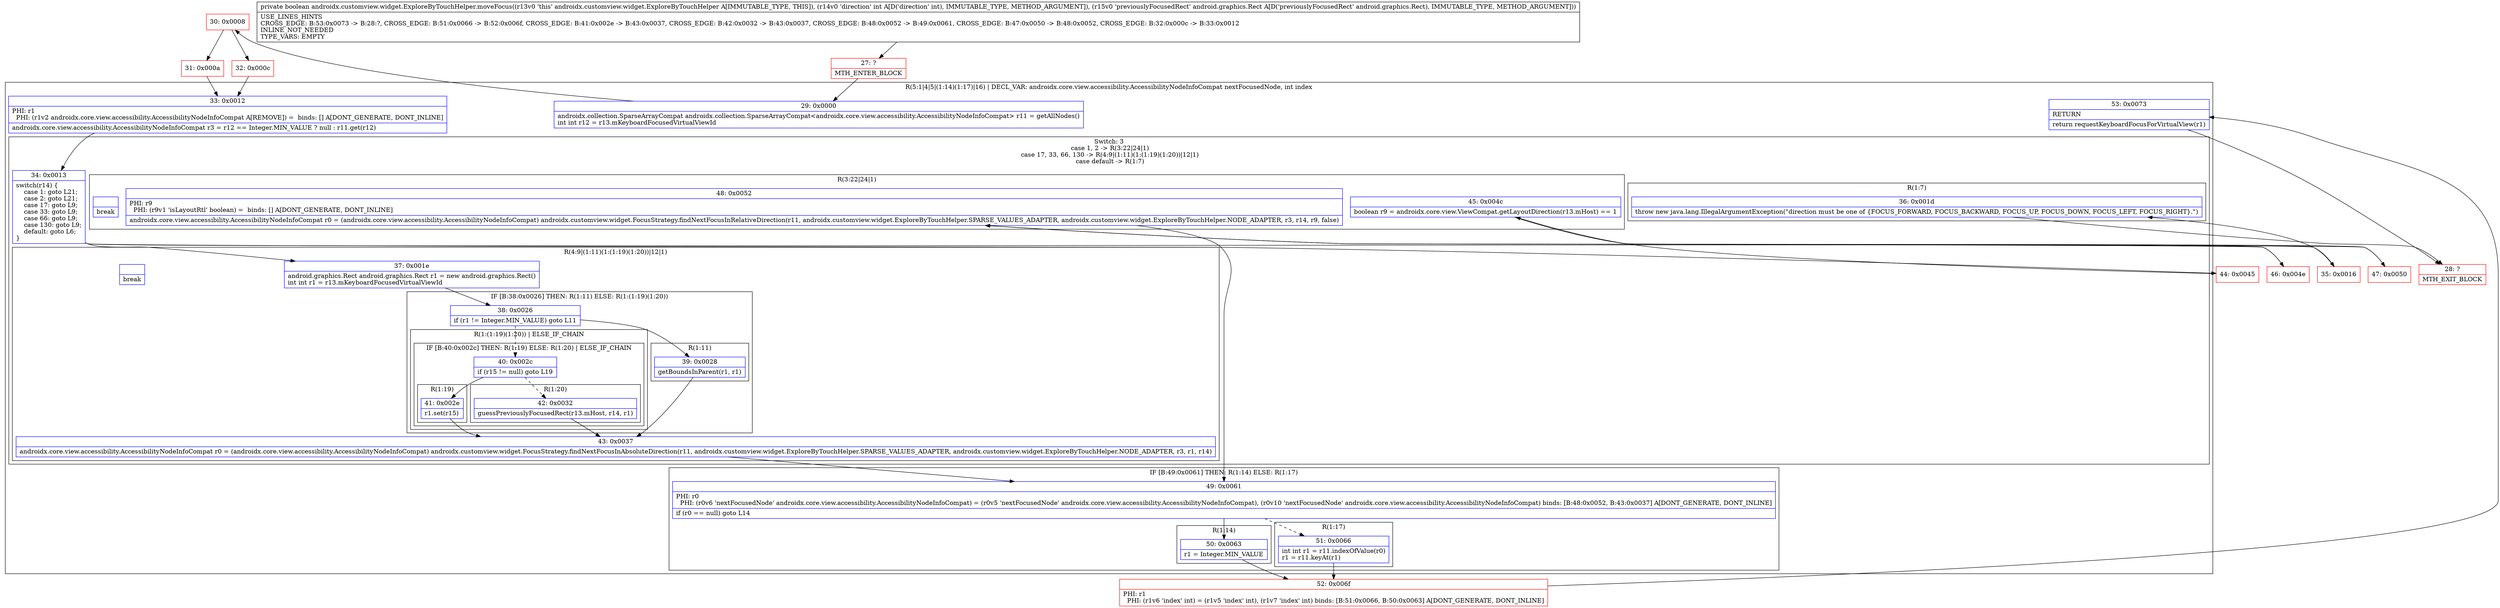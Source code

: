 digraph "CFG forandroidx.customview.widget.ExploreByTouchHelper.moveFocus(ILandroid\/graphics\/Rect;)Z" {
subgraph cluster_Region_1902314261 {
label = "R(5:1|4|5|(1:14)(1:17)|16) | DECL_VAR: androidx.core.view.accessibility.AccessibilityNodeInfoCompat nextFocusedNode, int index\l";
node [shape=record,color=blue];
Node_29 [shape=record,label="{29\:\ 0x0000|androidx.collection.SparseArrayCompat androidx.collection.SparseArrayCompat\<androidx.core.view.accessibility.AccessibilityNodeInfoCompat\> r11 = getAllNodes()\lint int r12 = r13.mKeyboardFocusedVirtualViewId\l}"];
Node_33 [shape=record,label="{33\:\ 0x0012|PHI: r1 \l  PHI: (r1v2 androidx.core.view.accessibility.AccessibilityNodeInfoCompat A[REMOVE]) =  binds: [] A[DONT_GENERATE, DONT_INLINE]\l|androidx.core.view.accessibility.AccessibilityNodeInfoCompat r3 = r12 == Integer.MIN_VALUE ? null : r11.get(r12)\l}"];
subgraph cluster_SwitchRegion_87633157 {
label = "Switch: 3
 case 1, 2 -> R(3:22|24|1)
 case 17, 33, 66, 130 -> R(4:9|(1:11)(1:(1:19)(1:20))|12|1)
 case default -> R(1:7)";
node [shape=record,color=blue];
Node_34 [shape=record,label="{34\:\ 0x0013|switch(r14) \{\l    case 1: goto L21;\l    case 2: goto L21;\l    case 17: goto L9;\l    case 33: goto L9;\l    case 66: goto L9;\l    case 130: goto L9;\l    default: goto L6;\l\}\l}"];
subgraph cluster_Region_1722863117 {
label = "R(3:22|24|1)";
node [shape=record,color=blue];
Node_45 [shape=record,label="{45\:\ 0x004c|boolean r9 = androidx.core.view.ViewCompat.getLayoutDirection(r13.mHost) == 1\l}"];
Node_48 [shape=record,label="{48\:\ 0x0052|PHI: r9 \l  PHI: (r9v1 'isLayoutRtl' boolean) =  binds: [] A[DONT_GENERATE, DONT_INLINE]\l|androidx.core.view.accessibility.AccessibilityNodeInfoCompat r0 = (androidx.core.view.accessibility.AccessibilityNodeInfoCompat) androidx.customview.widget.FocusStrategy.findNextFocusInRelativeDirection(r11, androidx.customview.widget.ExploreByTouchHelper.SPARSE_VALUES_ADAPTER, androidx.customview.widget.ExploreByTouchHelper.NODE_ADAPTER, r3, r14, r9, false)\l}"];
Node_InsnContainer_1214651842 [shape=record,label="{|break\l}"];
}
subgraph cluster_Region_1293151330 {
label = "R(4:9|(1:11)(1:(1:19)(1:20))|12|1)";
node [shape=record,color=blue];
Node_37 [shape=record,label="{37\:\ 0x001e|android.graphics.Rect android.graphics.Rect r1 = new android.graphics.Rect()\lint int r1 = r13.mKeyboardFocusedVirtualViewId\l}"];
subgraph cluster_IfRegion_44568875 {
label = "IF [B:38:0x0026] THEN: R(1:11) ELSE: R(1:(1:19)(1:20))";
node [shape=record,color=blue];
Node_38 [shape=record,label="{38\:\ 0x0026|if (r1 != Integer.MIN_VALUE) goto L11\l}"];
subgraph cluster_Region_801402849 {
label = "R(1:11)";
node [shape=record,color=blue];
Node_39 [shape=record,label="{39\:\ 0x0028|getBoundsInParent(r1, r1)\l}"];
}
subgraph cluster_Region_611356434 {
label = "R(1:(1:19)(1:20)) | ELSE_IF_CHAIN\l";
node [shape=record,color=blue];
subgraph cluster_IfRegion_1311702027 {
label = "IF [B:40:0x002c] THEN: R(1:19) ELSE: R(1:20) | ELSE_IF_CHAIN\l";
node [shape=record,color=blue];
Node_40 [shape=record,label="{40\:\ 0x002c|if (r15 != null) goto L19\l}"];
subgraph cluster_Region_2103895687 {
label = "R(1:19)";
node [shape=record,color=blue];
Node_41 [shape=record,label="{41\:\ 0x002e|r1.set(r15)\l}"];
}
subgraph cluster_Region_1831259545 {
label = "R(1:20)";
node [shape=record,color=blue];
Node_42 [shape=record,label="{42\:\ 0x0032|guessPreviouslyFocusedRect(r13.mHost, r14, r1)\l}"];
}
}
}
}
Node_43 [shape=record,label="{43\:\ 0x0037|androidx.core.view.accessibility.AccessibilityNodeInfoCompat r0 = (androidx.core.view.accessibility.AccessibilityNodeInfoCompat) androidx.customview.widget.FocusStrategy.findNextFocusInAbsoluteDirection(r11, androidx.customview.widget.ExploreByTouchHelper.SPARSE_VALUES_ADAPTER, androidx.customview.widget.ExploreByTouchHelper.NODE_ADAPTER, r3, r1, r14)\l}"];
Node_InsnContainer_36942286 [shape=record,label="{|break\l}"];
}
subgraph cluster_Region_2051220551 {
label = "R(1:7)";
node [shape=record,color=blue];
Node_36 [shape=record,label="{36\:\ 0x001d|throw new java.lang.IllegalArgumentException(\"direction must be one of \{FOCUS_FORWARD, FOCUS_BACKWARD, FOCUS_UP, FOCUS_DOWN, FOCUS_LEFT, FOCUS_RIGHT\}.\")\l}"];
}
}
subgraph cluster_IfRegion_1516977154 {
label = "IF [B:49:0x0061] THEN: R(1:14) ELSE: R(1:17)";
node [shape=record,color=blue];
Node_49 [shape=record,label="{49\:\ 0x0061|PHI: r0 \l  PHI: (r0v6 'nextFocusedNode' androidx.core.view.accessibility.AccessibilityNodeInfoCompat) = (r0v5 'nextFocusedNode' androidx.core.view.accessibility.AccessibilityNodeInfoCompat), (r0v10 'nextFocusedNode' androidx.core.view.accessibility.AccessibilityNodeInfoCompat) binds: [B:48:0x0052, B:43:0x0037] A[DONT_GENERATE, DONT_INLINE]\l|if (r0 == null) goto L14\l}"];
subgraph cluster_Region_1340346550 {
label = "R(1:14)";
node [shape=record,color=blue];
Node_50 [shape=record,label="{50\:\ 0x0063|r1 = Integer.MIN_VALUE\l}"];
}
subgraph cluster_Region_653710550 {
label = "R(1:17)";
node [shape=record,color=blue];
Node_51 [shape=record,label="{51\:\ 0x0066|int int r1 = r11.indexOfValue(r0)\lr1 = r11.keyAt(r1)\l}"];
}
}
Node_53 [shape=record,label="{53\:\ 0x0073|RETURN\l|return requestKeyboardFocusForVirtualView(r1)\l}"];
}
Node_27 [shape=record,color=red,label="{27\:\ ?|MTH_ENTER_BLOCK\l}"];
Node_30 [shape=record,color=red,label="{30\:\ 0x0008}"];
Node_31 [shape=record,color=red,label="{31\:\ 0x000a}"];
Node_35 [shape=record,color=red,label="{35\:\ 0x0016}"];
Node_28 [shape=record,color=red,label="{28\:\ ?|MTH_EXIT_BLOCK\l}"];
Node_52 [shape=record,color=red,label="{52\:\ 0x006f|PHI: r1 \l  PHI: (r1v6 'index' int) = (r1v5 'index' int), (r1v7 'index' int) binds: [B:51:0x0066, B:50:0x0063] A[DONT_GENERATE, DONT_INLINE]\l}"];
Node_44 [shape=record,color=red,label="{44\:\ 0x0045}"];
Node_46 [shape=record,color=red,label="{46\:\ 0x004e}"];
Node_47 [shape=record,color=red,label="{47\:\ 0x0050}"];
Node_32 [shape=record,color=red,label="{32\:\ 0x000c}"];
MethodNode[shape=record,label="{private boolean androidx.customview.widget.ExploreByTouchHelper.moveFocus((r13v0 'this' androidx.customview.widget.ExploreByTouchHelper A[IMMUTABLE_TYPE, THIS]), (r14v0 'direction' int A[D('direction' int), IMMUTABLE_TYPE, METHOD_ARGUMENT]), (r15v0 'previouslyFocusedRect' android.graphics.Rect A[D('previouslyFocusedRect' android.graphics.Rect), IMMUTABLE_TYPE, METHOD_ARGUMENT]))  | USE_LINES_HINTS\lCROSS_EDGE: B:53:0x0073 \-\> B:28:?, CROSS_EDGE: B:51:0x0066 \-\> B:52:0x006f, CROSS_EDGE: B:41:0x002e \-\> B:43:0x0037, CROSS_EDGE: B:42:0x0032 \-\> B:43:0x0037, CROSS_EDGE: B:48:0x0052 \-\> B:49:0x0061, CROSS_EDGE: B:47:0x0050 \-\> B:48:0x0052, CROSS_EDGE: B:32:0x000c \-\> B:33:0x0012\lINLINE_NOT_NEEDED\lTYPE_VARS: EMPTY\l}"];
MethodNode -> Node_27;Node_29 -> Node_30;
Node_33 -> Node_34;
Node_34 -> Node_35;
Node_34 -> Node_37;
Node_34 -> Node_44;
Node_45 -> Node_46;
Node_45 -> Node_47;
Node_48 -> Node_49;
Node_37 -> Node_38;
Node_38 -> Node_39;
Node_38 -> Node_40[style=dashed];
Node_39 -> Node_43;
Node_40 -> Node_41;
Node_40 -> Node_42[style=dashed];
Node_41 -> Node_43;
Node_42 -> Node_43;
Node_43 -> Node_49;
Node_36 -> Node_28;
Node_49 -> Node_50;
Node_49 -> Node_51[style=dashed];
Node_50 -> Node_52;
Node_51 -> Node_52;
Node_53 -> Node_28;
Node_27 -> Node_29;
Node_30 -> Node_31;
Node_30 -> Node_32;
Node_31 -> Node_33;
Node_35 -> Node_36;
Node_52 -> Node_53;
Node_44 -> Node_45;
Node_46 -> Node_48;
Node_47 -> Node_48;
Node_32 -> Node_33;
}

